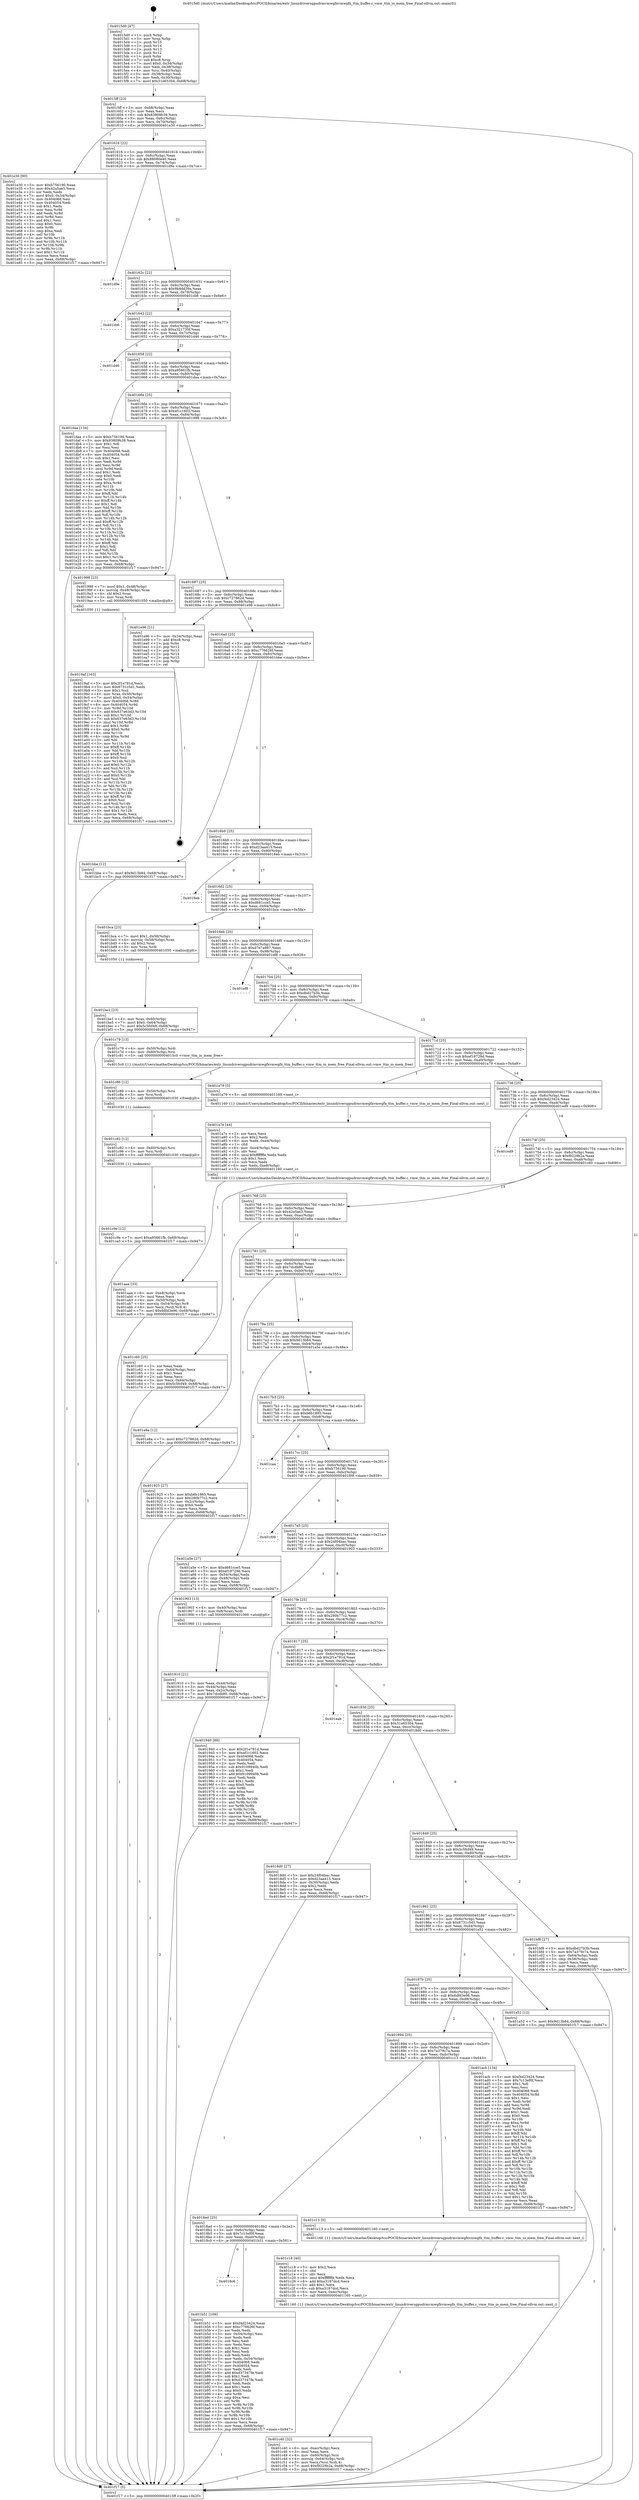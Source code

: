 digraph "0x4015d0" {
  label = "0x4015d0 (/mnt/c/Users/mathe/Desktop/tcc/POCII/binaries/extr_linuxdriversgpudrmvmwgfxvmwgfx_ttm_buffer.c_vmw_ttm_io_mem_free_Final-ollvm.out::main(0))"
  labelloc = "t"
  node[shape=record]

  Entry [label="",width=0.3,height=0.3,shape=circle,fillcolor=black,style=filled]
  "0x4015ff" [label="{
     0x4015ff [23]\l
     | [instrs]\l
     &nbsp;&nbsp;0x4015ff \<+3\>: mov -0x68(%rbp),%eax\l
     &nbsp;&nbsp;0x401602 \<+2\>: mov %eax,%ecx\l
     &nbsp;&nbsp;0x401604 \<+6\>: sub $0x83809b39,%ecx\l
     &nbsp;&nbsp;0x40160a \<+3\>: mov %eax,-0x6c(%rbp)\l
     &nbsp;&nbsp;0x40160d \<+3\>: mov %ecx,-0x70(%rbp)\l
     &nbsp;&nbsp;0x401610 \<+6\>: je 0000000000401e30 \<main+0x860\>\l
  }"]
  "0x401e30" [label="{
     0x401e30 [90]\l
     | [instrs]\l
     &nbsp;&nbsp;0x401e30 \<+5\>: mov $0xb756190,%eax\l
     &nbsp;&nbsp;0x401e35 \<+5\>: mov $0x42a5ae3,%ecx\l
     &nbsp;&nbsp;0x401e3a \<+2\>: xor %edx,%edx\l
     &nbsp;&nbsp;0x401e3c \<+7\>: movl $0x0,-0x34(%rbp)\l
     &nbsp;&nbsp;0x401e43 \<+7\>: mov 0x404068,%esi\l
     &nbsp;&nbsp;0x401e4a \<+7\>: mov 0x404054,%edi\l
     &nbsp;&nbsp;0x401e51 \<+3\>: sub $0x1,%edx\l
     &nbsp;&nbsp;0x401e54 \<+3\>: mov %esi,%r8d\l
     &nbsp;&nbsp;0x401e57 \<+3\>: add %edx,%r8d\l
     &nbsp;&nbsp;0x401e5a \<+4\>: imul %r8d,%esi\l
     &nbsp;&nbsp;0x401e5e \<+3\>: and $0x1,%esi\l
     &nbsp;&nbsp;0x401e61 \<+3\>: cmp $0x0,%esi\l
     &nbsp;&nbsp;0x401e64 \<+4\>: sete %r9b\l
     &nbsp;&nbsp;0x401e68 \<+3\>: cmp $0xa,%edi\l
     &nbsp;&nbsp;0x401e6b \<+4\>: setl %r10b\l
     &nbsp;&nbsp;0x401e6f \<+3\>: mov %r9b,%r11b\l
     &nbsp;&nbsp;0x401e72 \<+3\>: and %r10b,%r11b\l
     &nbsp;&nbsp;0x401e75 \<+3\>: xor %r10b,%r9b\l
     &nbsp;&nbsp;0x401e78 \<+3\>: or %r9b,%r11b\l
     &nbsp;&nbsp;0x401e7b \<+4\>: test $0x1,%r11b\l
     &nbsp;&nbsp;0x401e7f \<+3\>: cmovne %ecx,%eax\l
     &nbsp;&nbsp;0x401e82 \<+3\>: mov %eax,-0x68(%rbp)\l
     &nbsp;&nbsp;0x401e85 \<+5\>: jmp 0000000000401f17 \<main+0x947\>\l
  }"]
  "0x401616" [label="{
     0x401616 [22]\l
     | [instrs]\l
     &nbsp;&nbsp;0x401616 \<+5\>: jmp 000000000040161b \<main+0x4b\>\l
     &nbsp;&nbsp;0x40161b \<+3\>: mov -0x6c(%rbp),%eax\l
     &nbsp;&nbsp;0x40161e \<+5\>: sub $0x88080e40,%eax\l
     &nbsp;&nbsp;0x401623 \<+3\>: mov %eax,-0x74(%rbp)\l
     &nbsp;&nbsp;0x401626 \<+6\>: je 0000000000401d9e \<main+0x7ce\>\l
  }"]
  Exit [label="",width=0.3,height=0.3,shape=circle,fillcolor=black,style=filled,peripheries=2]
  "0x401d9e" [label="{
     0x401d9e\l
  }", style=dashed]
  "0x40162c" [label="{
     0x40162c [22]\l
     | [instrs]\l
     &nbsp;&nbsp;0x40162c \<+5\>: jmp 0000000000401631 \<main+0x61\>\l
     &nbsp;&nbsp;0x401631 \<+3\>: mov -0x6c(%rbp),%eax\l
     &nbsp;&nbsp;0x401634 \<+5\>: sub $0x9b4dd39a,%eax\l
     &nbsp;&nbsp;0x401639 \<+3\>: mov %eax,-0x78(%rbp)\l
     &nbsp;&nbsp;0x40163c \<+6\>: je 0000000000401cb6 \<main+0x6e6\>\l
  }"]
  "0x401c9e" [label="{
     0x401c9e [12]\l
     | [instrs]\l
     &nbsp;&nbsp;0x401c9e \<+7\>: movl $0xa95661fb,-0x68(%rbp)\l
     &nbsp;&nbsp;0x401ca5 \<+5\>: jmp 0000000000401f17 \<main+0x947\>\l
  }"]
  "0x401cb6" [label="{
     0x401cb6\l
  }", style=dashed]
  "0x401642" [label="{
     0x401642 [22]\l
     | [instrs]\l
     &nbsp;&nbsp;0x401642 \<+5\>: jmp 0000000000401647 \<main+0x77\>\l
     &nbsp;&nbsp;0x401647 \<+3\>: mov -0x6c(%rbp),%eax\l
     &nbsp;&nbsp;0x40164a \<+5\>: sub $0xa321735f,%eax\l
     &nbsp;&nbsp;0x40164f \<+3\>: mov %eax,-0x7c(%rbp)\l
     &nbsp;&nbsp;0x401652 \<+6\>: je 0000000000401d46 \<main+0x776\>\l
  }"]
  "0x401c92" [label="{
     0x401c92 [12]\l
     | [instrs]\l
     &nbsp;&nbsp;0x401c92 \<+4\>: mov -0x60(%rbp),%rsi\l
     &nbsp;&nbsp;0x401c96 \<+3\>: mov %rsi,%rdi\l
     &nbsp;&nbsp;0x401c99 \<+5\>: call 0000000000401030 \<free@plt\>\l
     | [calls]\l
     &nbsp;&nbsp;0x401030 \{1\} (unknown)\l
  }"]
  "0x401d46" [label="{
     0x401d46\l
  }", style=dashed]
  "0x401658" [label="{
     0x401658 [22]\l
     | [instrs]\l
     &nbsp;&nbsp;0x401658 \<+5\>: jmp 000000000040165d \<main+0x8d\>\l
     &nbsp;&nbsp;0x40165d \<+3\>: mov -0x6c(%rbp),%eax\l
     &nbsp;&nbsp;0x401660 \<+5\>: sub $0xa95661fb,%eax\l
     &nbsp;&nbsp;0x401665 \<+3\>: mov %eax,-0x80(%rbp)\l
     &nbsp;&nbsp;0x401668 \<+6\>: je 0000000000401daa \<main+0x7da\>\l
  }"]
  "0x401c86" [label="{
     0x401c86 [12]\l
     | [instrs]\l
     &nbsp;&nbsp;0x401c86 \<+4\>: mov -0x50(%rbp),%rsi\l
     &nbsp;&nbsp;0x401c8a \<+3\>: mov %rsi,%rdi\l
     &nbsp;&nbsp;0x401c8d \<+5\>: call 0000000000401030 \<free@plt\>\l
     | [calls]\l
     &nbsp;&nbsp;0x401030 \{1\} (unknown)\l
  }"]
  "0x401daa" [label="{
     0x401daa [134]\l
     | [instrs]\l
     &nbsp;&nbsp;0x401daa \<+5\>: mov $0xb756190,%eax\l
     &nbsp;&nbsp;0x401daf \<+5\>: mov $0x83809b39,%ecx\l
     &nbsp;&nbsp;0x401db4 \<+2\>: mov $0x1,%dl\l
     &nbsp;&nbsp;0x401db6 \<+2\>: xor %esi,%esi\l
     &nbsp;&nbsp;0x401db8 \<+7\>: mov 0x404068,%edi\l
     &nbsp;&nbsp;0x401dbf \<+8\>: mov 0x404054,%r8d\l
     &nbsp;&nbsp;0x401dc7 \<+3\>: sub $0x1,%esi\l
     &nbsp;&nbsp;0x401dca \<+3\>: mov %edi,%r9d\l
     &nbsp;&nbsp;0x401dcd \<+3\>: add %esi,%r9d\l
     &nbsp;&nbsp;0x401dd0 \<+4\>: imul %r9d,%edi\l
     &nbsp;&nbsp;0x401dd4 \<+3\>: and $0x1,%edi\l
     &nbsp;&nbsp;0x401dd7 \<+3\>: cmp $0x0,%edi\l
     &nbsp;&nbsp;0x401dda \<+4\>: sete %r10b\l
     &nbsp;&nbsp;0x401dde \<+4\>: cmp $0xa,%r8d\l
     &nbsp;&nbsp;0x401de2 \<+4\>: setl %r11b\l
     &nbsp;&nbsp;0x401de6 \<+3\>: mov %r10b,%bl\l
     &nbsp;&nbsp;0x401de9 \<+3\>: xor $0xff,%bl\l
     &nbsp;&nbsp;0x401dec \<+3\>: mov %r11b,%r14b\l
     &nbsp;&nbsp;0x401def \<+4\>: xor $0xff,%r14b\l
     &nbsp;&nbsp;0x401df3 \<+3\>: xor $0x1,%dl\l
     &nbsp;&nbsp;0x401df6 \<+3\>: mov %bl,%r15b\l
     &nbsp;&nbsp;0x401df9 \<+4\>: and $0xff,%r15b\l
     &nbsp;&nbsp;0x401dfd \<+3\>: and %dl,%r10b\l
     &nbsp;&nbsp;0x401e00 \<+3\>: mov %r14b,%r12b\l
     &nbsp;&nbsp;0x401e03 \<+4\>: and $0xff,%r12b\l
     &nbsp;&nbsp;0x401e07 \<+3\>: and %dl,%r11b\l
     &nbsp;&nbsp;0x401e0a \<+3\>: or %r10b,%r15b\l
     &nbsp;&nbsp;0x401e0d \<+3\>: or %r11b,%r12b\l
     &nbsp;&nbsp;0x401e10 \<+3\>: xor %r12b,%r15b\l
     &nbsp;&nbsp;0x401e13 \<+3\>: or %r14b,%bl\l
     &nbsp;&nbsp;0x401e16 \<+3\>: xor $0xff,%bl\l
     &nbsp;&nbsp;0x401e19 \<+3\>: or $0x1,%dl\l
     &nbsp;&nbsp;0x401e1c \<+2\>: and %dl,%bl\l
     &nbsp;&nbsp;0x401e1e \<+3\>: or %bl,%r15b\l
     &nbsp;&nbsp;0x401e21 \<+4\>: test $0x1,%r15b\l
     &nbsp;&nbsp;0x401e25 \<+3\>: cmovne %ecx,%eax\l
     &nbsp;&nbsp;0x401e28 \<+3\>: mov %eax,-0x68(%rbp)\l
     &nbsp;&nbsp;0x401e2b \<+5\>: jmp 0000000000401f17 \<main+0x947\>\l
  }"]
  "0x40166e" [label="{
     0x40166e [25]\l
     | [instrs]\l
     &nbsp;&nbsp;0x40166e \<+5\>: jmp 0000000000401673 \<main+0xa3\>\l
     &nbsp;&nbsp;0x401673 \<+3\>: mov -0x6c(%rbp),%eax\l
     &nbsp;&nbsp;0x401676 \<+5\>: sub $0xaf1c1602,%eax\l
     &nbsp;&nbsp;0x40167b \<+6\>: mov %eax,-0x84(%rbp)\l
     &nbsp;&nbsp;0x401681 \<+6\>: je 0000000000401998 \<main+0x3c8\>\l
  }"]
  "0x401c40" [label="{
     0x401c40 [32]\l
     | [instrs]\l
     &nbsp;&nbsp;0x401c40 \<+6\>: mov -0xec(%rbp),%ecx\l
     &nbsp;&nbsp;0x401c46 \<+3\>: imul %eax,%ecx\l
     &nbsp;&nbsp;0x401c49 \<+4\>: mov -0x60(%rbp),%rsi\l
     &nbsp;&nbsp;0x401c4d \<+4\>: movslq -0x64(%rbp),%rdi\l
     &nbsp;&nbsp;0x401c51 \<+3\>: mov %ecx,(%rsi,%rdi,4)\l
     &nbsp;&nbsp;0x401c54 \<+7\>: movl $0xf9229b2a,-0x68(%rbp)\l
     &nbsp;&nbsp;0x401c5b \<+5\>: jmp 0000000000401f17 \<main+0x947\>\l
  }"]
  "0x401998" [label="{
     0x401998 [23]\l
     | [instrs]\l
     &nbsp;&nbsp;0x401998 \<+7\>: movl $0x1,-0x48(%rbp)\l
     &nbsp;&nbsp;0x40199f \<+4\>: movslq -0x48(%rbp),%rax\l
     &nbsp;&nbsp;0x4019a3 \<+4\>: shl $0x2,%rax\l
     &nbsp;&nbsp;0x4019a7 \<+3\>: mov %rax,%rdi\l
     &nbsp;&nbsp;0x4019aa \<+5\>: call 0000000000401050 \<malloc@plt\>\l
     | [calls]\l
     &nbsp;&nbsp;0x401050 \{1\} (unknown)\l
  }"]
  "0x401687" [label="{
     0x401687 [25]\l
     | [instrs]\l
     &nbsp;&nbsp;0x401687 \<+5\>: jmp 000000000040168c \<main+0xbc\>\l
     &nbsp;&nbsp;0x40168c \<+3\>: mov -0x6c(%rbp),%eax\l
     &nbsp;&nbsp;0x40168f \<+5\>: sub $0xc727862d,%eax\l
     &nbsp;&nbsp;0x401694 \<+6\>: mov %eax,-0x88(%rbp)\l
     &nbsp;&nbsp;0x40169a \<+6\>: je 0000000000401e96 \<main+0x8c6\>\l
  }"]
  "0x401c18" [label="{
     0x401c18 [40]\l
     | [instrs]\l
     &nbsp;&nbsp;0x401c18 \<+5\>: mov $0x2,%ecx\l
     &nbsp;&nbsp;0x401c1d \<+1\>: cltd\l
     &nbsp;&nbsp;0x401c1e \<+2\>: idiv %ecx\l
     &nbsp;&nbsp;0x401c20 \<+6\>: imul $0xfffffffe,%edx,%ecx\l
     &nbsp;&nbsp;0x401c26 \<+6\>: add $0xa3187dcd,%ecx\l
     &nbsp;&nbsp;0x401c2c \<+3\>: add $0x1,%ecx\l
     &nbsp;&nbsp;0x401c2f \<+6\>: sub $0xa3187dcd,%ecx\l
     &nbsp;&nbsp;0x401c35 \<+6\>: mov %ecx,-0xec(%rbp)\l
     &nbsp;&nbsp;0x401c3b \<+5\>: call 0000000000401160 \<next_i\>\l
     | [calls]\l
     &nbsp;&nbsp;0x401160 \{1\} (/mnt/c/Users/mathe/Desktop/tcc/POCII/binaries/extr_linuxdriversgpudrmvmwgfxvmwgfx_ttm_buffer.c_vmw_ttm_io_mem_free_Final-ollvm.out::next_i)\l
  }"]
  "0x401e96" [label="{
     0x401e96 [21]\l
     | [instrs]\l
     &nbsp;&nbsp;0x401e96 \<+3\>: mov -0x34(%rbp),%eax\l
     &nbsp;&nbsp;0x401e99 \<+7\>: add $0xc8,%rsp\l
     &nbsp;&nbsp;0x401ea0 \<+1\>: pop %rbx\l
     &nbsp;&nbsp;0x401ea1 \<+2\>: pop %r12\l
     &nbsp;&nbsp;0x401ea3 \<+2\>: pop %r13\l
     &nbsp;&nbsp;0x401ea5 \<+2\>: pop %r14\l
     &nbsp;&nbsp;0x401ea7 \<+2\>: pop %r15\l
     &nbsp;&nbsp;0x401ea9 \<+1\>: pop %rbp\l
     &nbsp;&nbsp;0x401eaa \<+1\>: ret\l
  }"]
  "0x4016a0" [label="{
     0x4016a0 [25]\l
     | [instrs]\l
     &nbsp;&nbsp;0x4016a0 \<+5\>: jmp 00000000004016a5 \<main+0xd5\>\l
     &nbsp;&nbsp;0x4016a5 \<+3\>: mov -0x6c(%rbp),%eax\l
     &nbsp;&nbsp;0x4016a8 \<+5\>: sub $0xc776626f,%eax\l
     &nbsp;&nbsp;0x4016ad \<+6\>: mov %eax,-0x8c(%rbp)\l
     &nbsp;&nbsp;0x4016b3 \<+6\>: je 0000000000401bbe \<main+0x5ee\>\l
  }"]
  "0x401be1" [label="{
     0x401be1 [23]\l
     | [instrs]\l
     &nbsp;&nbsp;0x401be1 \<+4\>: mov %rax,-0x60(%rbp)\l
     &nbsp;&nbsp;0x401be5 \<+7\>: movl $0x0,-0x64(%rbp)\l
     &nbsp;&nbsp;0x401bec \<+7\>: movl $0x5c5fcf49,-0x68(%rbp)\l
     &nbsp;&nbsp;0x401bf3 \<+5\>: jmp 0000000000401f17 \<main+0x947\>\l
  }"]
  "0x401bbe" [label="{
     0x401bbe [12]\l
     | [instrs]\l
     &nbsp;&nbsp;0x401bbe \<+7\>: movl $0x9d13b84,-0x68(%rbp)\l
     &nbsp;&nbsp;0x401bc5 \<+5\>: jmp 0000000000401f17 \<main+0x947\>\l
  }"]
  "0x4016b9" [label="{
     0x4016b9 [25]\l
     | [instrs]\l
     &nbsp;&nbsp;0x4016b9 \<+5\>: jmp 00000000004016be \<main+0xee\>\l
     &nbsp;&nbsp;0x4016be \<+3\>: mov -0x6c(%rbp),%eax\l
     &nbsp;&nbsp;0x4016c1 \<+5\>: sub $0xd23aa415,%eax\l
     &nbsp;&nbsp;0x4016c6 \<+6\>: mov %eax,-0x90(%rbp)\l
     &nbsp;&nbsp;0x4016cc \<+6\>: je 00000000004018eb \<main+0x31b\>\l
  }"]
  "0x4018c6" [label="{
     0x4018c6\l
  }", style=dashed]
  "0x4018eb" [label="{
     0x4018eb\l
  }", style=dashed]
  "0x4016d2" [label="{
     0x4016d2 [25]\l
     | [instrs]\l
     &nbsp;&nbsp;0x4016d2 \<+5\>: jmp 00000000004016d7 \<main+0x107\>\l
     &nbsp;&nbsp;0x4016d7 \<+3\>: mov -0x6c(%rbp),%eax\l
     &nbsp;&nbsp;0x4016da \<+5\>: sub $0xd681cce5,%eax\l
     &nbsp;&nbsp;0x4016df \<+6\>: mov %eax,-0x94(%rbp)\l
     &nbsp;&nbsp;0x4016e5 \<+6\>: je 0000000000401bca \<main+0x5fa\>\l
  }"]
  "0x401b51" [label="{
     0x401b51 [109]\l
     | [instrs]\l
     &nbsp;&nbsp;0x401b51 \<+5\>: mov $0xf4d23424,%eax\l
     &nbsp;&nbsp;0x401b56 \<+5\>: mov $0xc776626f,%ecx\l
     &nbsp;&nbsp;0x401b5b \<+2\>: xor %edx,%edx\l
     &nbsp;&nbsp;0x401b5d \<+3\>: mov -0x54(%rbp),%esi\l
     &nbsp;&nbsp;0x401b60 \<+2\>: mov %edx,%edi\l
     &nbsp;&nbsp;0x401b62 \<+2\>: sub %esi,%edi\l
     &nbsp;&nbsp;0x401b64 \<+2\>: mov %edx,%esi\l
     &nbsp;&nbsp;0x401b66 \<+3\>: sub $0x1,%esi\l
     &nbsp;&nbsp;0x401b69 \<+2\>: add %esi,%edi\l
     &nbsp;&nbsp;0x401b6b \<+2\>: sub %edi,%edx\l
     &nbsp;&nbsp;0x401b6d \<+3\>: mov %edx,-0x54(%rbp)\l
     &nbsp;&nbsp;0x401b70 \<+7\>: mov 0x404068,%edx\l
     &nbsp;&nbsp;0x401b77 \<+7\>: mov 0x404054,%esi\l
     &nbsp;&nbsp;0x401b7e \<+2\>: mov %edx,%edi\l
     &nbsp;&nbsp;0x401b80 \<+6\>: add $0xd37347fe,%edi\l
     &nbsp;&nbsp;0x401b86 \<+3\>: sub $0x1,%edi\l
     &nbsp;&nbsp;0x401b89 \<+6\>: sub $0xd37347fe,%edi\l
     &nbsp;&nbsp;0x401b8f \<+3\>: imul %edi,%edx\l
     &nbsp;&nbsp;0x401b92 \<+3\>: and $0x1,%edx\l
     &nbsp;&nbsp;0x401b95 \<+3\>: cmp $0x0,%edx\l
     &nbsp;&nbsp;0x401b98 \<+4\>: sete %r8b\l
     &nbsp;&nbsp;0x401b9c \<+3\>: cmp $0xa,%esi\l
     &nbsp;&nbsp;0x401b9f \<+4\>: setl %r9b\l
     &nbsp;&nbsp;0x401ba3 \<+3\>: mov %r8b,%r10b\l
     &nbsp;&nbsp;0x401ba6 \<+3\>: and %r9b,%r10b\l
     &nbsp;&nbsp;0x401ba9 \<+3\>: xor %r9b,%r8b\l
     &nbsp;&nbsp;0x401bac \<+3\>: or %r8b,%r10b\l
     &nbsp;&nbsp;0x401baf \<+4\>: test $0x1,%r10b\l
     &nbsp;&nbsp;0x401bb3 \<+3\>: cmovne %ecx,%eax\l
     &nbsp;&nbsp;0x401bb6 \<+3\>: mov %eax,-0x68(%rbp)\l
     &nbsp;&nbsp;0x401bb9 \<+5\>: jmp 0000000000401f17 \<main+0x947\>\l
  }"]
  "0x401bca" [label="{
     0x401bca [23]\l
     | [instrs]\l
     &nbsp;&nbsp;0x401bca \<+7\>: movl $0x1,-0x58(%rbp)\l
     &nbsp;&nbsp;0x401bd1 \<+4\>: movslq -0x58(%rbp),%rax\l
     &nbsp;&nbsp;0x401bd5 \<+4\>: shl $0x2,%rax\l
     &nbsp;&nbsp;0x401bd9 \<+3\>: mov %rax,%rdi\l
     &nbsp;&nbsp;0x401bdc \<+5\>: call 0000000000401050 \<malloc@plt\>\l
     | [calls]\l
     &nbsp;&nbsp;0x401050 \{1\} (unknown)\l
  }"]
  "0x4016eb" [label="{
     0x4016eb [25]\l
     | [instrs]\l
     &nbsp;&nbsp;0x4016eb \<+5\>: jmp 00000000004016f0 \<main+0x120\>\l
     &nbsp;&nbsp;0x4016f0 \<+3\>: mov -0x6c(%rbp),%eax\l
     &nbsp;&nbsp;0x4016f3 \<+5\>: sub $0xd7e7a987,%eax\l
     &nbsp;&nbsp;0x4016f8 \<+6\>: mov %eax,-0x98(%rbp)\l
     &nbsp;&nbsp;0x4016fe \<+6\>: je 0000000000401ef8 \<main+0x928\>\l
  }"]
  "0x4018ad" [label="{
     0x4018ad [25]\l
     | [instrs]\l
     &nbsp;&nbsp;0x4018ad \<+5\>: jmp 00000000004018b2 \<main+0x2e2\>\l
     &nbsp;&nbsp;0x4018b2 \<+3\>: mov -0x6c(%rbp),%eax\l
     &nbsp;&nbsp;0x4018b5 \<+5\>: sub $0x7c13ef0f,%eax\l
     &nbsp;&nbsp;0x4018ba \<+6\>: mov %eax,-0xe0(%rbp)\l
     &nbsp;&nbsp;0x4018c0 \<+6\>: je 0000000000401b51 \<main+0x581\>\l
  }"]
  "0x401ef8" [label="{
     0x401ef8\l
  }", style=dashed]
  "0x401704" [label="{
     0x401704 [25]\l
     | [instrs]\l
     &nbsp;&nbsp;0x401704 \<+5\>: jmp 0000000000401709 \<main+0x139\>\l
     &nbsp;&nbsp;0x401709 \<+3\>: mov -0x6c(%rbp),%eax\l
     &nbsp;&nbsp;0x40170c \<+5\>: sub $0xdbd27b3b,%eax\l
     &nbsp;&nbsp;0x401711 \<+6\>: mov %eax,-0x9c(%rbp)\l
     &nbsp;&nbsp;0x401717 \<+6\>: je 0000000000401c79 \<main+0x6a9\>\l
  }"]
  "0x401c13" [label="{
     0x401c13 [5]\l
     | [instrs]\l
     &nbsp;&nbsp;0x401c13 \<+5\>: call 0000000000401160 \<next_i\>\l
     | [calls]\l
     &nbsp;&nbsp;0x401160 \{1\} (/mnt/c/Users/mathe/Desktop/tcc/POCII/binaries/extr_linuxdriversgpudrmvmwgfxvmwgfx_ttm_buffer.c_vmw_ttm_io_mem_free_Final-ollvm.out::next_i)\l
  }"]
  "0x401c79" [label="{
     0x401c79 [13]\l
     | [instrs]\l
     &nbsp;&nbsp;0x401c79 \<+4\>: mov -0x50(%rbp),%rdi\l
     &nbsp;&nbsp;0x401c7d \<+4\>: mov -0x60(%rbp),%rsi\l
     &nbsp;&nbsp;0x401c81 \<+5\>: call 00000000004015c0 \<vmw_ttm_io_mem_free\>\l
     | [calls]\l
     &nbsp;&nbsp;0x4015c0 \{1\} (/mnt/c/Users/mathe/Desktop/tcc/POCII/binaries/extr_linuxdriversgpudrmvmwgfxvmwgfx_ttm_buffer.c_vmw_ttm_io_mem_free_Final-ollvm.out::vmw_ttm_io_mem_free)\l
  }"]
  "0x40171d" [label="{
     0x40171d [25]\l
     | [instrs]\l
     &nbsp;&nbsp;0x40171d \<+5\>: jmp 0000000000401722 \<main+0x152\>\l
     &nbsp;&nbsp;0x401722 \<+3\>: mov -0x6c(%rbp),%eax\l
     &nbsp;&nbsp;0x401725 \<+5\>: sub $0xef18729d,%eax\l
     &nbsp;&nbsp;0x40172a \<+6\>: mov %eax,-0xa0(%rbp)\l
     &nbsp;&nbsp;0x401730 \<+6\>: je 0000000000401a79 \<main+0x4a9\>\l
  }"]
  "0x401894" [label="{
     0x401894 [25]\l
     | [instrs]\l
     &nbsp;&nbsp;0x401894 \<+5\>: jmp 0000000000401899 \<main+0x2c9\>\l
     &nbsp;&nbsp;0x401899 \<+3\>: mov -0x6c(%rbp),%eax\l
     &nbsp;&nbsp;0x40189c \<+5\>: sub $0x7a379c7a,%eax\l
     &nbsp;&nbsp;0x4018a1 \<+6\>: mov %eax,-0xdc(%rbp)\l
     &nbsp;&nbsp;0x4018a7 \<+6\>: je 0000000000401c13 \<main+0x643\>\l
  }"]
  "0x401a79" [label="{
     0x401a79 [5]\l
     | [instrs]\l
     &nbsp;&nbsp;0x401a79 \<+5\>: call 0000000000401160 \<next_i\>\l
     | [calls]\l
     &nbsp;&nbsp;0x401160 \{1\} (/mnt/c/Users/mathe/Desktop/tcc/POCII/binaries/extr_linuxdriversgpudrmvmwgfxvmwgfx_ttm_buffer.c_vmw_ttm_io_mem_free_Final-ollvm.out::next_i)\l
  }"]
  "0x401736" [label="{
     0x401736 [25]\l
     | [instrs]\l
     &nbsp;&nbsp;0x401736 \<+5\>: jmp 000000000040173b \<main+0x16b\>\l
     &nbsp;&nbsp;0x40173b \<+3\>: mov -0x6c(%rbp),%eax\l
     &nbsp;&nbsp;0x40173e \<+5\>: sub $0xf4d23424,%eax\l
     &nbsp;&nbsp;0x401743 \<+6\>: mov %eax,-0xa4(%rbp)\l
     &nbsp;&nbsp;0x401749 \<+6\>: je 0000000000401ed9 \<main+0x909\>\l
  }"]
  "0x401acb" [label="{
     0x401acb [134]\l
     | [instrs]\l
     &nbsp;&nbsp;0x401acb \<+5\>: mov $0xf4d23424,%eax\l
     &nbsp;&nbsp;0x401ad0 \<+5\>: mov $0x7c13ef0f,%ecx\l
     &nbsp;&nbsp;0x401ad5 \<+2\>: mov $0x1,%dl\l
     &nbsp;&nbsp;0x401ad7 \<+2\>: xor %esi,%esi\l
     &nbsp;&nbsp;0x401ad9 \<+7\>: mov 0x404068,%edi\l
     &nbsp;&nbsp;0x401ae0 \<+8\>: mov 0x404054,%r8d\l
     &nbsp;&nbsp;0x401ae8 \<+3\>: sub $0x1,%esi\l
     &nbsp;&nbsp;0x401aeb \<+3\>: mov %edi,%r9d\l
     &nbsp;&nbsp;0x401aee \<+3\>: add %esi,%r9d\l
     &nbsp;&nbsp;0x401af1 \<+4\>: imul %r9d,%edi\l
     &nbsp;&nbsp;0x401af5 \<+3\>: and $0x1,%edi\l
     &nbsp;&nbsp;0x401af8 \<+3\>: cmp $0x0,%edi\l
     &nbsp;&nbsp;0x401afb \<+4\>: sete %r10b\l
     &nbsp;&nbsp;0x401aff \<+4\>: cmp $0xa,%r8d\l
     &nbsp;&nbsp;0x401b03 \<+4\>: setl %r11b\l
     &nbsp;&nbsp;0x401b07 \<+3\>: mov %r10b,%bl\l
     &nbsp;&nbsp;0x401b0a \<+3\>: xor $0xff,%bl\l
     &nbsp;&nbsp;0x401b0d \<+3\>: mov %r11b,%r14b\l
     &nbsp;&nbsp;0x401b10 \<+4\>: xor $0xff,%r14b\l
     &nbsp;&nbsp;0x401b14 \<+3\>: xor $0x1,%dl\l
     &nbsp;&nbsp;0x401b17 \<+3\>: mov %bl,%r15b\l
     &nbsp;&nbsp;0x401b1a \<+4\>: and $0xff,%r15b\l
     &nbsp;&nbsp;0x401b1e \<+3\>: and %dl,%r10b\l
     &nbsp;&nbsp;0x401b21 \<+3\>: mov %r14b,%r12b\l
     &nbsp;&nbsp;0x401b24 \<+4\>: and $0xff,%r12b\l
     &nbsp;&nbsp;0x401b28 \<+3\>: and %dl,%r11b\l
     &nbsp;&nbsp;0x401b2b \<+3\>: or %r10b,%r15b\l
     &nbsp;&nbsp;0x401b2e \<+3\>: or %r11b,%r12b\l
     &nbsp;&nbsp;0x401b31 \<+3\>: xor %r12b,%r15b\l
     &nbsp;&nbsp;0x401b34 \<+3\>: or %r14b,%bl\l
     &nbsp;&nbsp;0x401b37 \<+3\>: xor $0xff,%bl\l
     &nbsp;&nbsp;0x401b3a \<+3\>: or $0x1,%dl\l
     &nbsp;&nbsp;0x401b3d \<+2\>: and %dl,%bl\l
     &nbsp;&nbsp;0x401b3f \<+3\>: or %bl,%r15b\l
     &nbsp;&nbsp;0x401b42 \<+4\>: test $0x1,%r15b\l
     &nbsp;&nbsp;0x401b46 \<+3\>: cmovne %ecx,%eax\l
     &nbsp;&nbsp;0x401b49 \<+3\>: mov %eax,-0x68(%rbp)\l
     &nbsp;&nbsp;0x401b4c \<+5\>: jmp 0000000000401f17 \<main+0x947\>\l
  }"]
  "0x401ed9" [label="{
     0x401ed9\l
  }", style=dashed]
  "0x40174f" [label="{
     0x40174f [25]\l
     | [instrs]\l
     &nbsp;&nbsp;0x40174f \<+5\>: jmp 0000000000401754 \<main+0x184\>\l
     &nbsp;&nbsp;0x401754 \<+3\>: mov -0x6c(%rbp),%eax\l
     &nbsp;&nbsp;0x401757 \<+5\>: sub $0xf9229b2a,%eax\l
     &nbsp;&nbsp;0x40175c \<+6\>: mov %eax,-0xa8(%rbp)\l
     &nbsp;&nbsp;0x401762 \<+6\>: je 0000000000401c60 \<main+0x690\>\l
  }"]
  "0x401aaa" [label="{
     0x401aaa [33]\l
     | [instrs]\l
     &nbsp;&nbsp;0x401aaa \<+6\>: mov -0xe8(%rbp),%ecx\l
     &nbsp;&nbsp;0x401ab0 \<+3\>: imul %eax,%ecx\l
     &nbsp;&nbsp;0x401ab3 \<+4\>: mov -0x50(%rbp),%rdi\l
     &nbsp;&nbsp;0x401ab7 \<+4\>: movslq -0x54(%rbp),%r8\l
     &nbsp;&nbsp;0x401abb \<+4\>: mov %ecx,(%rdi,%r8,4)\l
     &nbsp;&nbsp;0x401abf \<+7\>: movl $0x6dfd3e96,-0x68(%rbp)\l
     &nbsp;&nbsp;0x401ac6 \<+5\>: jmp 0000000000401f17 \<main+0x947\>\l
  }"]
  "0x401c60" [label="{
     0x401c60 [25]\l
     | [instrs]\l
     &nbsp;&nbsp;0x401c60 \<+2\>: xor %eax,%eax\l
     &nbsp;&nbsp;0x401c62 \<+3\>: mov -0x64(%rbp),%ecx\l
     &nbsp;&nbsp;0x401c65 \<+3\>: sub $0x1,%eax\l
     &nbsp;&nbsp;0x401c68 \<+2\>: sub %eax,%ecx\l
     &nbsp;&nbsp;0x401c6a \<+3\>: mov %ecx,-0x64(%rbp)\l
     &nbsp;&nbsp;0x401c6d \<+7\>: movl $0x5c5fcf49,-0x68(%rbp)\l
     &nbsp;&nbsp;0x401c74 \<+5\>: jmp 0000000000401f17 \<main+0x947\>\l
  }"]
  "0x401768" [label="{
     0x401768 [25]\l
     | [instrs]\l
     &nbsp;&nbsp;0x401768 \<+5\>: jmp 000000000040176d \<main+0x19d\>\l
     &nbsp;&nbsp;0x40176d \<+3\>: mov -0x6c(%rbp),%eax\l
     &nbsp;&nbsp;0x401770 \<+5\>: sub $0x42a5ae3,%eax\l
     &nbsp;&nbsp;0x401775 \<+6\>: mov %eax,-0xac(%rbp)\l
     &nbsp;&nbsp;0x40177b \<+6\>: je 0000000000401e8a \<main+0x8ba\>\l
  }"]
  "0x401a7e" [label="{
     0x401a7e [44]\l
     | [instrs]\l
     &nbsp;&nbsp;0x401a7e \<+2\>: xor %ecx,%ecx\l
     &nbsp;&nbsp;0x401a80 \<+5\>: mov $0x2,%edx\l
     &nbsp;&nbsp;0x401a85 \<+6\>: mov %edx,-0xe4(%rbp)\l
     &nbsp;&nbsp;0x401a8b \<+1\>: cltd\l
     &nbsp;&nbsp;0x401a8c \<+6\>: mov -0xe4(%rbp),%esi\l
     &nbsp;&nbsp;0x401a92 \<+2\>: idiv %esi\l
     &nbsp;&nbsp;0x401a94 \<+6\>: imul $0xfffffffe,%edx,%edx\l
     &nbsp;&nbsp;0x401a9a \<+3\>: sub $0x1,%ecx\l
     &nbsp;&nbsp;0x401a9d \<+2\>: sub %ecx,%edx\l
     &nbsp;&nbsp;0x401a9f \<+6\>: mov %edx,-0xe8(%rbp)\l
     &nbsp;&nbsp;0x401aa5 \<+5\>: call 0000000000401160 \<next_i\>\l
     | [calls]\l
     &nbsp;&nbsp;0x401160 \{1\} (/mnt/c/Users/mathe/Desktop/tcc/POCII/binaries/extr_linuxdriversgpudrmvmwgfxvmwgfx_ttm_buffer.c_vmw_ttm_io_mem_free_Final-ollvm.out::next_i)\l
  }"]
  "0x401e8a" [label="{
     0x401e8a [12]\l
     | [instrs]\l
     &nbsp;&nbsp;0x401e8a \<+7\>: movl $0xc727862d,-0x68(%rbp)\l
     &nbsp;&nbsp;0x401e91 \<+5\>: jmp 0000000000401f17 \<main+0x947\>\l
  }"]
  "0x401781" [label="{
     0x401781 [25]\l
     | [instrs]\l
     &nbsp;&nbsp;0x401781 \<+5\>: jmp 0000000000401786 \<main+0x1b6\>\l
     &nbsp;&nbsp;0x401786 \<+3\>: mov -0x6c(%rbp),%eax\l
     &nbsp;&nbsp;0x401789 \<+5\>: sub $0x7dcdb80,%eax\l
     &nbsp;&nbsp;0x40178e \<+6\>: mov %eax,-0xb0(%rbp)\l
     &nbsp;&nbsp;0x401794 \<+6\>: je 0000000000401925 \<main+0x355\>\l
  }"]
  "0x40187b" [label="{
     0x40187b [25]\l
     | [instrs]\l
     &nbsp;&nbsp;0x40187b \<+5\>: jmp 0000000000401880 \<main+0x2b0\>\l
     &nbsp;&nbsp;0x401880 \<+3\>: mov -0x6c(%rbp),%eax\l
     &nbsp;&nbsp;0x401883 \<+5\>: sub $0x6dfd3e96,%eax\l
     &nbsp;&nbsp;0x401888 \<+6\>: mov %eax,-0xd8(%rbp)\l
     &nbsp;&nbsp;0x40188e \<+6\>: je 0000000000401acb \<main+0x4fb\>\l
  }"]
  "0x401925" [label="{
     0x401925 [27]\l
     | [instrs]\l
     &nbsp;&nbsp;0x401925 \<+5\>: mov $0xb6b1885,%eax\l
     &nbsp;&nbsp;0x40192a \<+5\>: mov $0x280b77c2,%ecx\l
     &nbsp;&nbsp;0x40192f \<+3\>: mov -0x2c(%rbp),%edx\l
     &nbsp;&nbsp;0x401932 \<+3\>: cmp $0x0,%edx\l
     &nbsp;&nbsp;0x401935 \<+3\>: cmove %ecx,%eax\l
     &nbsp;&nbsp;0x401938 \<+3\>: mov %eax,-0x68(%rbp)\l
     &nbsp;&nbsp;0x40193b \<+5\>: jmp 0000000000401f17 \<main+0x947\>\l
  }"]
  "0x40179a" [label="{
     0x40179a [25]\l
     | [instrs]\l
     &nbsp;&nbsp;0x40179a \<+5\>: jmp 000000000040179f \<main+0x1cf\>\l
     &nbsp;&nbsp;0x40179f \<+3\>: mov -0x6c(%rbp),%eax\l
     &nbsp;&nbsp;0x4017a2 \<+5\>: sub $0x9d13b84,%eax\l
     &nbsp;&nbsp;0x4017a7 \<+6\>: mov %eax,-0xb4(%rbp)\l
     &nbsp;&nbsp;0x4017ad \<+6\>: je 0000000000401a5e \<main+0x48e\>\l
  }"]
  "0x401a52" [label="{
     0x401a52 [12]\l
     | [instrs]\l
     &nbsp;&nbsp;0x401a52 \<+7\>: movl $0x9d13b84,-0x68(%rbp)\l
     &nbsp;&nbsp;0x401a59 \<+5\>: jmp 0000000000401f17 \<main+0x947\>\l
  }"]
  "0x401a5e" [label="{
     0x401a5e [27]\l
     | [instrs]\l
     &nbsp;&nbsp;0x401a5e \<+5\>: mov $0xd681cce5,%eax\l
     &nbsp;&nbsp;0x401a63 \<+5\>: mov $0xef18729d,%ecx\l
     &nbsp;&nbsp;0x401a68 \<+3\>: mov -0x54(%rbp),%edx\l
     &nbsp;&nbsp;0x401a6b \<+3\>: cmp -0x48(%rbp),%edx\l
     &nbsp;&nbsp;0x401a6e \<+3\>: cmovl %ecx,%eax\l
     &nbsp;&nbsp;0x401a71 \<+3\>: mov %eax,-0x68(%rbp)\l
     &nbsp;&nbsp;0x401a74 \<+5\>: jmp 0000000000401f17 \<main+0x947\>\l
  }"]
  "0x4017b3" [label="{
     0x4017b3 [25]\l
     | [instrs]\l
     &nbsp;&nbsp;0x4017b3 \<+5\>: jmp 00000000004017b8 \<main+0x1e8\>\l
     &nbsp;&nbsp;0x4017b8 \<+3\>: mov -0x6c(%rbp),%eax\l
     &nbsp;&nbsp;0x4017bb \<+5\>: sub $0xb6b1885,%eax\l
     &nbsp;&nbsp;0x4017c0 \<+6\>: mov %eax,-0xb8(%rbp)\l
     &nbsp;&nbsp;0x4017c6 \<+6\>: je 0000000000401caa \<main+0x6da\>\l
  }"]
  "0x401862" [label="{
     0x401862 [25]\l
     | [instrs]\l
     &nbsp;&nbsp;0x401862 \<+5\>: jmp 0000000000401867 \<main+0x297\>\l
     &nbsp;&nbsp;0x401867 \<+3\>: mov -0x6c(%rbp),%eax\l
     &nbsp;&nbsp;0x40186a \<+5\>: sub $0x6731c5d1,%eax\l
     &nbsp;&nbsp;0x40186f \<+6\>: mov %eax,-0xd4(%rbp)\l
     &nbsp;&nbsp;0x401875 \<+6\>: je 0000000000401a52 \<main+0x482\>\l
  }"]
  "0x401caa" [label="{
     0x401caa\l
  }", style=dashed]
  "0x4017cc" [label="{
     0x4017cc [25]\l
     | [instrs]\l
     &nbsp;&nbsp;0x4017cc \<+5\>: jmp 00000000004017d1 \<main+0x201\>\l
     &nbsp;&nbsp;0x4017d1 \<+3\>: mov -0x6c(%rbp),%eax\l
     &nbsp;&nbsp;0x4017d4 \<+5\>: sub $0xb756190,%eax\l
     &nbsp;&nbsp;0x4017d9 \<+6\>: mov %eax,-0xbc(%rbp)\l
     &nbsp;&nbsp;0x4017df \<+6\>: je 0000000000401f09 \<main+0x939\>\l
  }"]
  "0x401bf8" [label="{
     0x401bf8 [27]\l
     | [instrs]\l
     &nbsp;&nbsp;0x401bf8 \<+5\>: mov $0xdbd27b3b,%eax\l
     &nbsp;&nbsp;0x401bfd \<+5\>: mov $0x7a379c7a,%ecx\l
     &nbsp;&nbsp;0x401c02 \<+3\>: mov -0x64(%rbp),%edx\l
     &nbsp;&nbsp;0x401c05 \<+3\>: cmp -0x58(%rbp),%edx\l
     &nbsp;&nbsp;0x401c08 \<+3\>: cmovl %ecx,%eax\l
     &nbsp;&nbsp;0x401c0b \<+3\>: mov %eax,-0x68(%rbp)\l
     &nbsp;&nbsp;0x401c0e \<+5\>: jmp 0000000000401f17 \<main+0x947\>\l
  }"]
  "0x401f09" [label="{
     0x401f09\l
  }", style=dashed]
  "0x4017e5" [label="{
     0x4017e5 [25]\l
     | [instrs]\l
     &nbsp;&nbsp;0x4017e5 \<+5\>: jmp 00000000004017ea \<main+0x21a\>\l
     &nbsp;&nbsp;0x4017ea \<+3\>: mov -0x6c(%rbp),%eax\l
     &nbsp;&nbsp;0x4017ed \<+5\>: sub $0x24f04bac,%eax\l
     &nbsp;&nbsp;0x4017f2 \<+6\>: mov %eax,-0xc0(%rbp)\l
     &nbsp;&nbsp;0x4017f8 \<+6\>: je 0000000000401903 \<main+0x333\>\l
  }"]
  "0x4019af" [label="{
     0x4019af [163]\l
     | [instrs]\l
     &nbsp;&nbsp;0x4019af \<+5\>: mov $0x2f1e781d,%ecx\l
     &nbsp;&nbsp;0x4019b4 \<+5\>: mov $0x6731c5d1,%edx\l
     &nbsp;&nbsp;0x4019b9 \<+3\>: mov $0x1,%sil\l
     &nbsp;&nbsp;0x4019bc \<+4\>: mov %rax,-0x50(%rbp)\l
     &nbsp;&nbsp;0x4019c0 \<+7\>: movl $0x0,-0x54(%rbp)\l
     &nbsp;&nbsp;0x4019c7 \<+8\>: mov 0x404068,%r8d\l
     &nbsp;&nbsp;0x4019cf \<+8\>: mov 0x404054,%r9d\l
     &nbsp;&nbsp;0x4019d7 \<+3\>: mov %r8d,%r10d\l
     &nbsp;&nbsp;0x4019da \<+7\>: add $0x637e63d3,%r10d\l
     &nbsp;&nbsp;0x4019e1 \<+4\>: sub $0x1,%r10d\l
     &nbsp;&nbsp;0x4019e5 \<+7\>: sub $0x637e63d3,%r10d\l
     &nbsp;&nbsp;0x4019ec \<+4\>: imul %r10d,%r8d\l
     &nbsp;&nbsp;0x4019f0 \<+4\>: and $0x1,%r8d\l
     &nbsp;&nbsp;0x4019f4 \<+4\>: cmp $0x0,%r8d\l
     &nbsp;&nbsp;0x4019f8 \<+4\>: sete %r11b\l
     &nbsp;&nbsp;0x4019fc \<+4\>: cmp $0xa,%r9d\l
     &nbsp;&nbsp;0x401a00 \<+3\>: setl %bl\l
     &nbsp;&nbsp;0x401a03 \<+3\>: mov %r11b,%r14b\l
     &nbsp;&nbsp;0x401a06 \<+4\>: xor $0xff,%r14b\l
     &nbsp;&nbsp;0x401a0a \<+3\>: mov %bl,%r15b\l
     &nbsp;&nbsp;0x401a0d \<+4\>: xor $0xff,%r15b\l
     &nbsp;&nbsp;0x401a11 \<+4\>: xor $0x0,%sil\l
     &nbsp;&nbsp;0x401a15 \<+3\>: mov %r14b,%r12b\l
     &nbsp;&nbsp;0x401a18 \<+4\>: and $0x0,%r12b\l
     &nbsp;&nbsp;0x401a1c \<+3\>: and %sil,%r11b\l
     &nbsp;&nbsp;0x401a1f \<+3\>: mov %r15b,%r13b\l
     &nbsp;&nbsp;0x401a22 \<+4\>: and $0x0,%r13b\l
     &nbsp;&nbsp;0x401a26 \<+3\>: and %sil,%bl\l
     &nbsp;&nbsp;0x401a29 \<+3\>: or %r11b,%r12b\l
     &nbsp;&nbsp;0x401a2c \<+3\>: or %bl,%r13b\l
     &nbsp;&nbsp;0x401a2f \<+3\>: xor %r13b,%r12b\l
     &nbsp;&nbsp;0x401a32 \<+3\>: or %r15b,%r14b\l
     &nbsp;&nbsp;0x401a35 \<+4\>: xor $0xff,%r14b\l
     &nbsp;&nbsp;0x401a39 \<+4\>: or $0x0,%sil\l
     &nbsp;&nbsp;0x401a3d \<+3\>: and %sil,%r14b\l
     &nbsp;&nbsp;0x401a40 \<+3\>: or %r14b,%r12b\l
     &nbsp;&nbsp;0x401a43 \<+4\>: test $0x1,%r12b\l
     &nbsp;&nbsp;0x401a47 \<+3\>: cmovne %edx,%ecx\l
     &nbsp;&nbsp;0x401a4a \<+3\>: mov %ecx,-0x68(%rbp)\l
     &nbsp;&nbsp;0x401a4d \<+5\>: jmp 0000000000401f17 \<main+0x947\>\l
  }"]
  "0x401903" [label="{
     0x401903 [13]\l
     | [instrs]\l
     &nbsp;&nbsp;0x401903 \<+4\>: mov -0x40(%rbp),%rax\l
     &nbsp;&nbsp;0x401907 \<+4\>: mov 0x8(%rax),%rdi\l
     &nbsp;&nbsp;0x40190b \<+5\>: call 0000000000401060 \<atoi@plt\>\l
     | [calls]\l
     &nbsp;&nbsp;0x401060 \{1\} (unknown)\l
  }"]
  "0x4017fe" [label="{
     0x4017fe [25]\l
     | [instrs]\l
     &nbsp;&nbsp;0x4017fe \<+5\>: jmp 0000000000401803 \<main+0x233\>\l
     &nbsp;&nbsp;0x401803 \<+3\>: mov -0x6c(%rbp),%eax\l
     &nbsp;&nbsp;0x401806 \<+5\>: sub $0x280b77c2,%eax\l
     &nbsp;&nbsp;0x40180b \<+6\>: mov %eax,-0xc4(%rbp)\l
     &nbsp;&nbsp;0x401811 \<+6\>: je 0000000000401940 \<main+0x370\>\l
  }"]
  "0x401910" [label="{
     0x401910 [21]\l
     | [instrs]\l
     &nbsp;&nbsp;0x401910 \<+3\>: mov %eax,-0x44(%rbp)\l
     &nbsp;&nbsp;0x401913 \<+3\>: mov -0x44(%rbp),%eax\l
     &nbsp;&nbsp;0x401916 \<+3\>: mov %eax,-0x2c(%rbp)\l
     &nbsp;&nbsp;0x401919 \<+7\>: movl $0x7dcdb80,-0x68(%rbp)\l
     &nbsp;&nbsp;0x401920 \<+5\>: jmp 0000000000401f17 \<main+0x947\>\l
  }"]
  "0x401940" [label="{
     0x401940 [88]\l
     | [instrs]\l
     &nbsp;&nbsp;0x401940 \<+5\>: mov $0x2f1e781d,%eax\l
     &nbsp;&nbsp;0x401945 \<+5\>: mov $0xaf1c1602,%ecx\l
     &nbsp;&nbsp;0x40194a \<+7\>: mov 0x404068,%edx\l
     &nbsp;&nbsp;0x401951 \<+7\>: mov 0x404054,%esi\l
     &nbsp;&nbsp;0x401958 \<+2\>: mov %edx,%edi\l
     &nbsp;&nbsp;0x40195a \<+6\>: sub $0x9109940b,%edi\l
     &nbsp;&nbsp;0x401960 \<+3\>: sub $0x1,%edi\l
     &nbsp;&nbsp;0x401963 \<+6\>: add $0x9109940b,%edi\l
     &nbsp;&nbsp;0x401969 \<+3\>: imul %edi,%edx\l
     &nbsp;&nbsp;0x40196c \<+3\>: and $0x1,%edx\l
     &nbsp;&nbsp;0x40196f \<+3\>: cmp $0x0,%edx\l
     &nbsp;&nbsp;0x401972 \<+4\>: sete %r8b\l
     &nbsp;&nbsp;0x401976 \<+3\>: cmp $0xa,%esi\l
     &nbsp;&nbsp;0x401979 \<+4\>: setl %r9b\l
     &nbsp;&nbsp;0x40197d \<+3\>: mov %r8b,%r10b\l
     &nbsp;&nbsp;0x401980 \<+3\>: and %r9b,%r10b\l
     &nbsp;&nbsp;0x401983 \<+3\>: xor %r9b,%r8b\l
     &nbsp;&nbsp;0x401986 \<+3\>: or %r8b,%r10b\l
     &nbsp;&nbsp;0x401989 \<+4\>: test $0x1,%r10b\l
     &nbsp;&nbsp;0x40198d \<+3\>: cmovne %ecx,%eax\l
     &nbsp;&nbsp;0x401990 \<+3\>: mov %eax,-0x68(%rbp)\l
     &nbsp;&nbsp;0x401993 \<+5\>: jmp 0000000000401f17 \<main+0x947\>\l
  }"]
  "0x401817" [label="{
     0x401817 [25]\l
     | [instrs]\l
     &nbsp;&nbsp;0x401817 \<+5\>: jmp 000000000040181c \<main+0x24c\>\l
     &nbsp;&nbsp;0x40181c \<+3\>: mov -0x6c(%rbp),%eax\l
     &nbsp;&nbsp;0x40181f \<+5\>: sub $0x2f1e781d,%eax\l
     &nbsp;&nbsp;0x401824 \<+6\>: mov %eax,-0xc8(%rbp)\l
     &nbsp;&nbsp;0x40182a \<+6\>: je 0000000000401eab \<main+0x8db\>\l
  }"]
  "0x4015d0" [label="{
     0x4015d0 [47]\l
     | [instrs]\l
     &nbsp;&nbsp;0x4015d0 \<+1\>: push %rbp\l
     &nbsp;&nbsp;0x4015d1 \<+3\>: mov %rsp,%rbp\l
     &nbsp;&nbsp;0x4015d4 \<+2\>: push %r15\l
     &nbsp;&nbsp;0x4015d6 \<+2\>: push %r14\l
     &nbsp;&nbsp;0x4015d8 \<+2\>: push %r13\l
     &nbsp;&nbsp;0x4015da \<+2\>: push %r12\l
     &nbsp;&nbsp;0x4015dc \<+1\>: push %rbx\l
     &nbsp;&nbsp;0x4015dd \<+7\>: sub $0xc8,%rsp\l
     &nbsp;&nbsp;0x4015e4 \<+7\>: movl $0x0,-0x34(%rbp)\l
     &nbsp;&nbsp;0x4015eb \<+3\>: mov %edi,-0x38(%rbp)\l
     &nbsp;&nbsp;0x4015ee \<+4\>: mov %rsi,-0x40(%rbp)\l
     &nbsp;&nbsp;0x4015f2 \<+3\>: mov -0x38(%rbp),%edi\l
     &nbsp;&nbsp;0x4015f5 \<+3\>: mov %edi,-0x30(%rbp)\l
     &nbsp;&nbsp;0x4015f8 \<+7\>: movl $0x31e65304,-0x68(%rbp)\l
  }"]
  "0x401eab" [label="{
     0x401eab\l
  }", style=dashed]
  "0x401830" [label="{
     0x401830 [25]\l
     | [instrs]\l
     &nbsp;&nbsp;0x401830 \<+5\>: jmp 0000000000401835 \<main+0x265\>\l
     &nbsp;&nbsp;0x401835 \<+3\>: mov -0x6c(%rbp),%eax\l
     &nbsp;&nbsp;0x401838 \<+5\>: sub $0x31e65304,%eax\l
     &nbsp;&nbsp;0x40183d \<+6\>: mov %eax,-0xcc(%rbp)\l
     &nbsp;&nbsp;0x401843 \<+6\>: je 00000000004018d0 \<main+0x300\>\l
  }"]
  "0x401f17" [label="{
     0x401f17 [5]\l
     | [instrs]\l
     &nbsp;&nbsp;0x401f17 \<+5\>: jmp 00000000004015ff \<main+0x2f\>\l
  }"]
  "0x4018d0" [label="{
     0x4018d0 [27]\l
     | [instrs]\l
     &nbsp;&nbsp;0x4018d0 \<+5\>: mov $0x24f04bac,%eax\l
     &nbsp;&nbsp;0x4018d5 \<+5\>: mov $0xd23aa415,%ecx\l
     &nbsp;&nbsp;0x4018da \<+3\>: mov -0x30(%rbp),%edx\l
     &nbsp;&nbsp;0x4018dd \<+3\>: cmp $0x2,%edx\l
     &nbsp;&nbsp;0x4018e0 \<+3\>: cmovne %ecx,%eax\l
     &nbsp;&nbsp;0x4018e3 \<+3\>: mov %eax,-0x68(%rbp)\l
     &nbsp;&nbsp;0x4018e6 \<+5\>: jmp 0000000000401f17 \<main+0x947\>\l
  }"]
  "0x401849" [label="{
     0x401849 [25]\l
     | [instrs]\l
     &nbsp;&nbsp;0x401849 \<+5\>: jmp 000000000040184e \<main+0x27e\>\l
     &nbsp;&nbsp;0x40184e \<+3\>: mov -0x6c(%rbp),%eax\l
     &nbsp;&nbsp;0x401851 \<+5\>: sub $0x5c5fcf49,%eax\l
     &nbsp;&nbsp;0x401856 \<+6\>: mov %eax,-0xd0(%rbp)\l
     &nbsp;&nbsp;0x40185c \<+6\>: je 0000000000401bf8 \<main+0x628\>\l
  }"]
  Entry -> "0x4015d0" [label=" 1"]
  "0x4015ff" -> "0x401e30" [label=" 1"]
  "0x4015ff" -> "0x401616" [label=" 21"]
  "0x401e96" -> Exit [label=" 1"]
  "0x401616" -> "0x401d9e" [label=" 0"]
  "0x401616" -> "0x40162c" [label=" 21"]
  "0x401e8a" -> "0x401f17" [label=" 1"]
  "0x40162c" -> "0x401cb6" [label=" 0"]
  "0x40162c" -> "0x401642" [label=" 21"]
  "0x401e30" -> "0x401f17" [label=" 1"]
  "0x401642" -> "0x401d46" [label=" 0"]
  "0x401642" -> "0x401658" [label=" 21"]
  "0x401daa" -> "0x401f17" [label=" 1"]
  "0x401658" -> "0x401daa" [label=" 1"]
  "0x401658" -> "0x40166e" [label=" 20"]
  "0x401c9e" -> "0x401f17" [label=" 1"]
  "0x40166e" -> "0x401998" [label=" 1"]
  "0x40166e" -> "0x401687" [label=" 19"]
  "0x401c92" -> "0x401c9e" [label=" 1"]
  "0x401687" -> "0x401e96" [label=" 1"]
  "0x401687" -> "0x4016a0" [label=" 18"]
  "0x401c86" -> "0x401c92" [label=" 1"]
  "0x4016a0" -> "0x401bbe" [label=" 1"]
  "0x4016a0" -> "0x4016b9" [label=" 17"]
  "0x401c79" -> "0x401c86" [label=" 1"]
  "0x4016b9" -> "0x4018eb" [label=" 0"]
  "0x4016b9" -> "0x4016d2" [label=" 17"]
  "0x401c60" -> "0x401f17" [label=" 1"]
  "0x4016d2" -> "0x401bca" [label=" 1"]
  "0x4016d2" -> "0x4016eb" [label=" 16"]
  "0x401c40" -> "0x401f17" [label=" 1"]
  "0x4016eb" -> "0x401ef8" [label=" 0"]
  "0x4016eb" -> "0x401704" [label=" 16"]
  "0x401c13" -> "0x401c18" [label=" 1"]
  "0x401704" -> "0x401c79" [label=" 1"]
  "0x401704" -> "0x40171d" [label=" 15"]
  "0x401bf8" -> "0x401f17" [label=" 2"]
  "0x40171d" -> "0x401a79" [label=" 1"]
  "0x40171d" -> "0x401736" [label=" 14"]
  "0x401bca" -> "0x401be1" [label=" 1"]
  "0x401736" -> "0x401ed9" [label=" 0"]
  "0x401736" -> "0x40174f" [label=" 14"]
  "0x401bbe" -> "0x401f17" [label=" 1"]
  "0x40174f" -> "0x401c60" [label=" 1"]
  "0x40174f" -> "0x401768" [label=" 13"]
  "0x4018ad" -> "0x4018c6" [label=" 0"]
  "0x401768" -> "0x401e8a" [label=" 1"]
  "0x401768" -> "0x401781" [label=" 12"]
  "0x4018ad" -> "0x401b51" [label=" 1"]
  "0x401781" -> "0x401925" [label=" 1"]
  "0x401781" -> "0x40179a" [label=" 11"]
  "0x401c18" -> "0x401c40" [label=" 1"]
  "0x40179a" -> "0x401a5e" [label=" 2"]
  "0x40179a" -> "0x4017b3" [label=" 9"]
  "0x401894" -> "0x4018ad" [label=" 1"]
  "0x4017b3" -> "0x401caa" [label=" 0"]
  "0x4017b3" -> "0x4017cc" [label=" 9"]
  "0x401be1" -> "0x401f17" [label=" 1"]
  "0x4017cc" -> "0x401f09" [label=" 0"]
  "0x4017cc" -> "0x4017e5" [label=" 9"]
  "0x401acb" -> "0x401f17" [label=" 1"]
  "0x4017e5" -> "0x401903" [label=" 1"]
  "0x4017e5" -> "0x4017fe" [label=" 8"]
  "0x40187b" -> "0x401acb" [label=" 1"]
  "0x4017fe" -> "0x401940" [label=" 1"]
  "0x4017fe" -> "0x401817" [label=" 7"]
  "0x401b51" -> "0x401f17" [label=" 1"]
  "0x401817" -> "0x401eab" [label=" 0"]
  "0x401817" -> "0x401830" [label=" 7"]
  "0x401aaa" -> "0x401f17" [label=" 1"]
  "0x401830" -> "0x4018d0" [label=" 1"]
  "0x401830" -> "0x401849" [label=" 6"]
  "0x4018d0" -> "0x401f17" [label=" 1"]
  "0x4015d0" -> "0x4015ff" [label=" 1"]
  "0x401f17" -> "0x4015ff" [label=" 21"]
  "0x401903" -> "0x401910" [label=" 1"]
  "0x401910" -> "0x401f17" [label=" 1"]
  "0x401925" -> "0x401f17" [label=" 1"]
  "0x401940" -> "0x401f17" [label=" 1"]
  "0x401998" -> "0x4019af" [label=" 1"]
  "0x4019af" -> "0x401f17" [label=" 1"]
  "0x40187b" -> "0x401894" [label=" 2"]
  "0x401849" -> "0x401bf8" [label=" 2"]
  "0x401849" -> "0x401862" [label=" 4"]
  "0x401894" -> "0x401c13" [label=" 1"]
  "0x401862" -> "0x401a52" [label=" 1"]
  "0x401862" -> "0x40187b" [label=" 3"]
  "0x401a52" -> "0x401f17" [label=" 1"]
  "0x401a5e" -> "0x401f17" [label=" 2"]
  "0x401a79" -> "0x401a7e" [label=" 1"]
  "0x401a7e" -> "0x401aaa" [label=" 1"]
}
